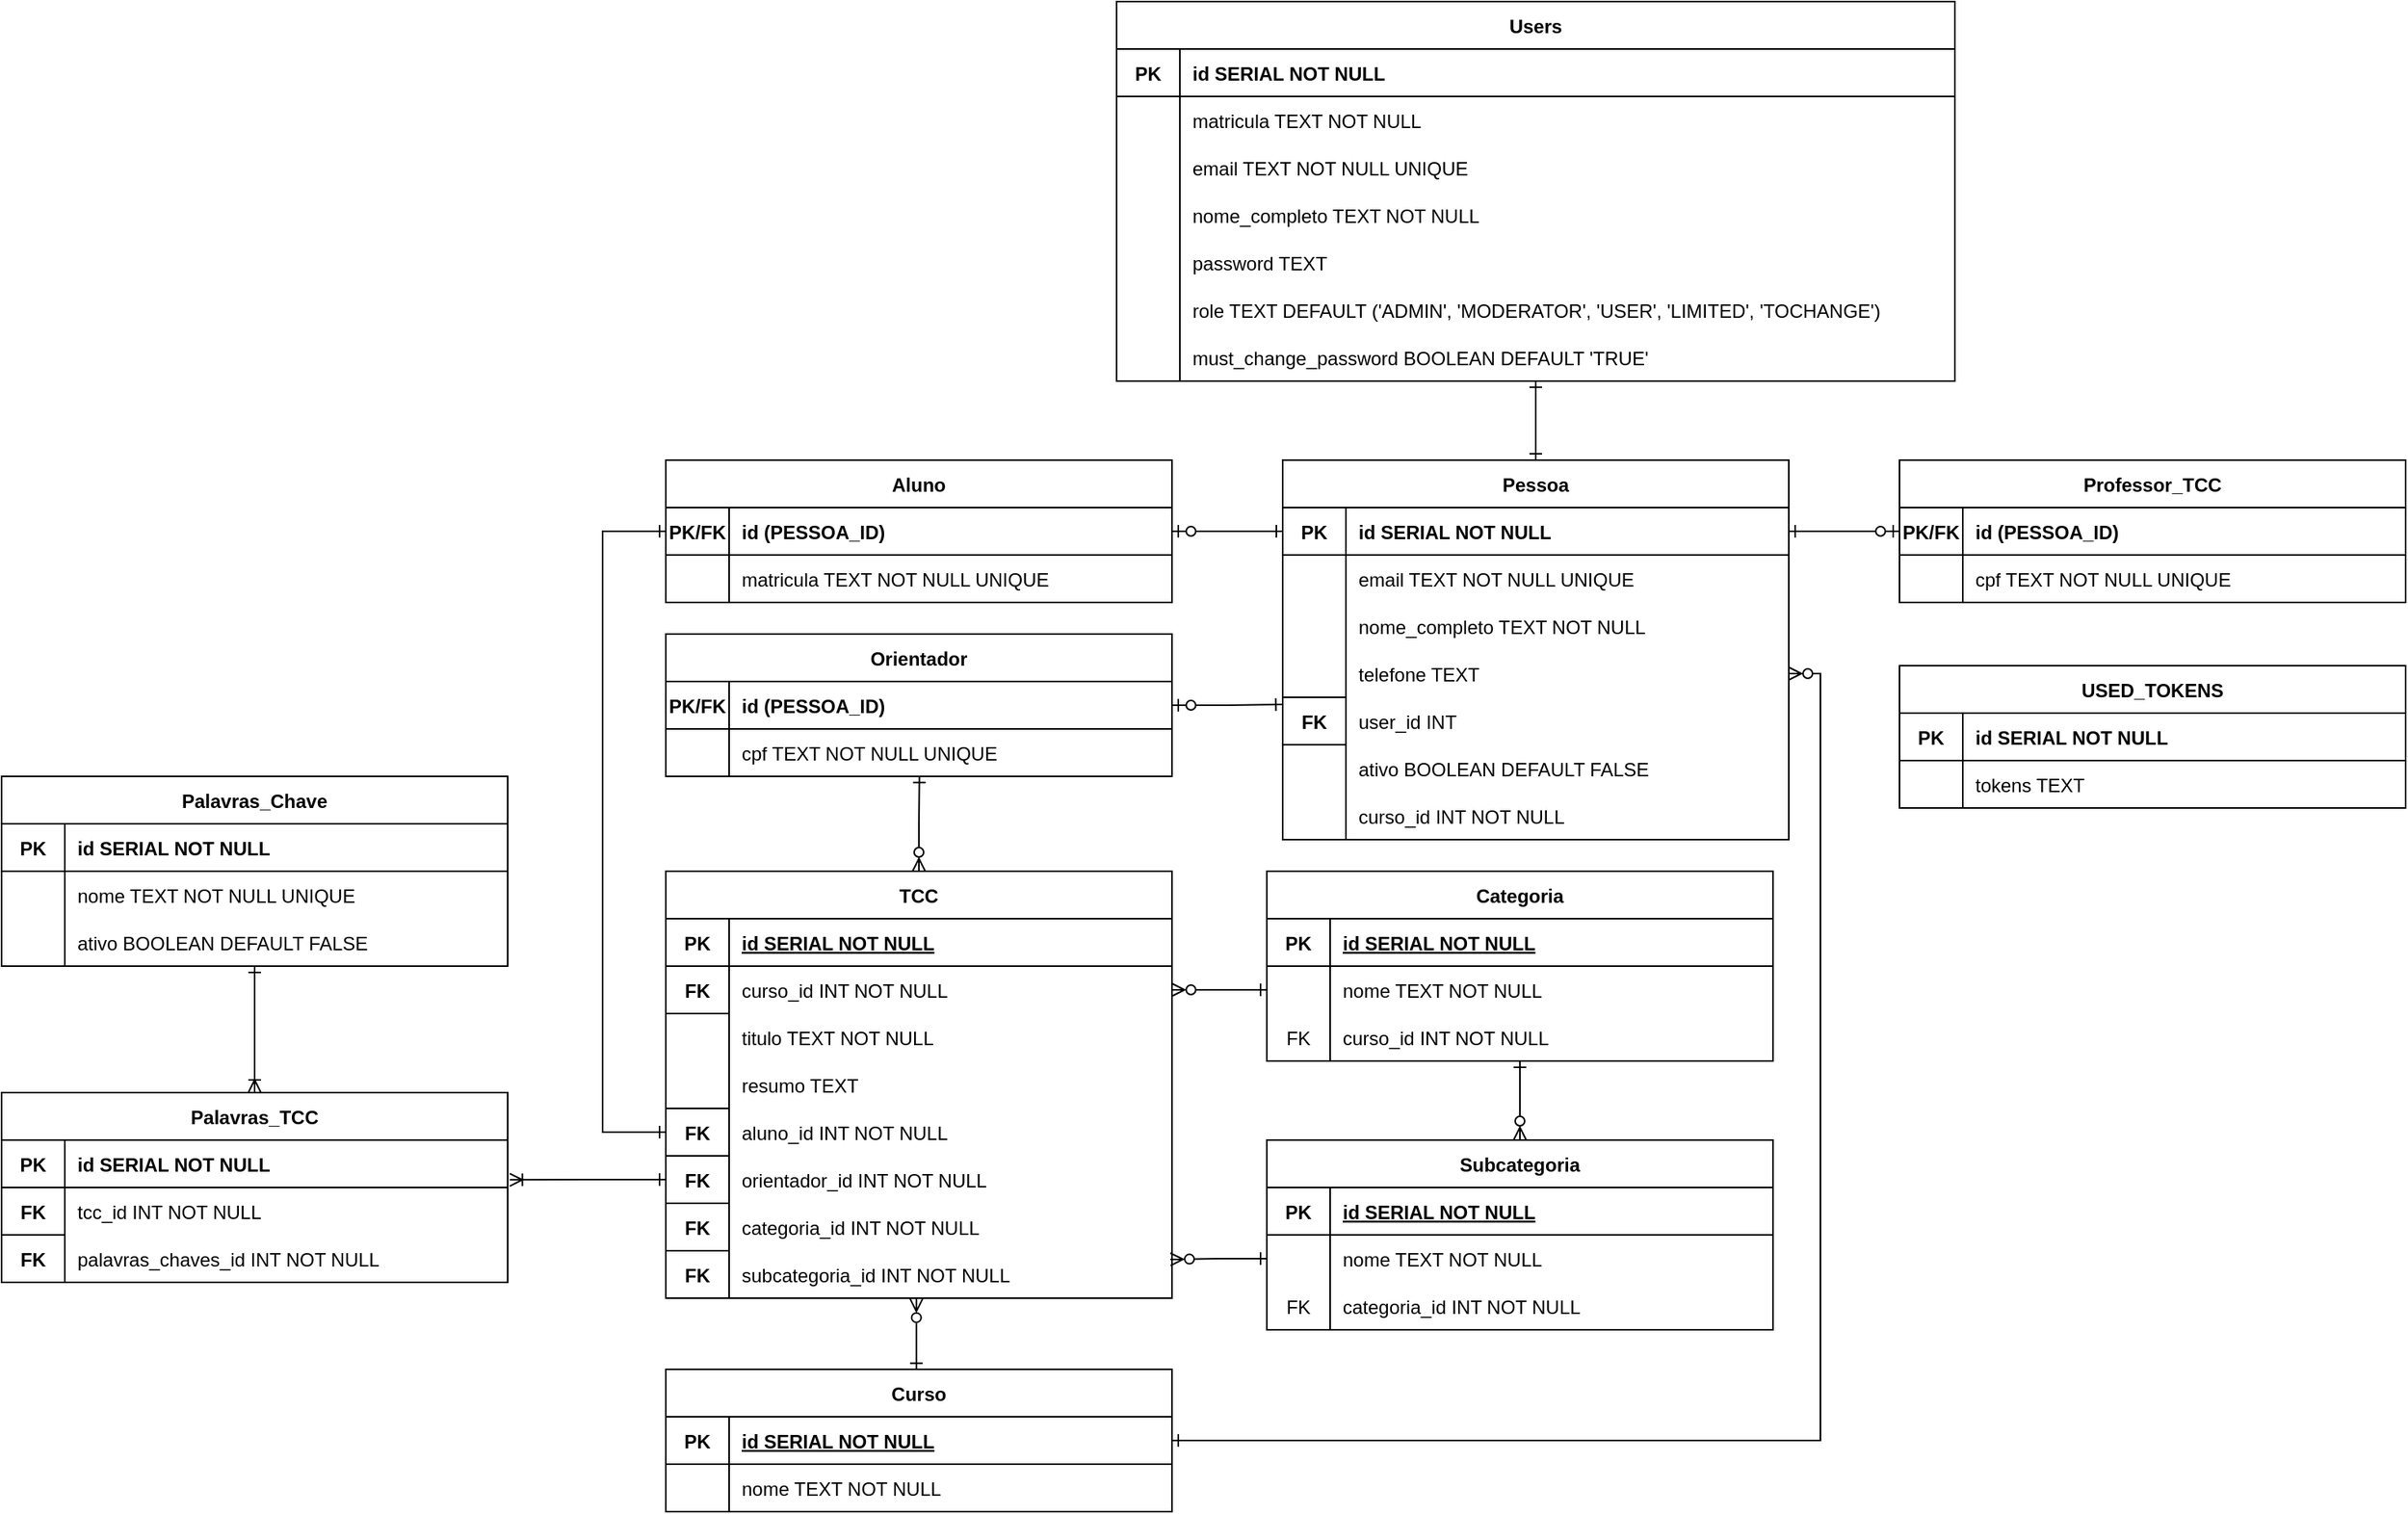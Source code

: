 <mxfile version="24.7.17">
  <diagram id="R2lEEEUBdFMjLlhIrx00" name="Page-1">
    <mxGraphModel dx="2609" dy="625" grid="1" gridSize="10" guides="1" tooltips="1" connect="1" arrows="1" fold="1" page="1" pageScale="1" pageWidth="850" pageHeight="1100" math="0" shadow="0" extFonts="Permanent Marker^https://fonts.googleapis.com/css?family=Permanent+Marker">
      <root>
        <mxCell id="0" />
        <mxCell id="1" parent="0" />
        <mxCell id="FTqwN5sF6jyDXuT3YtVC-8" value="Categoria" style="shape=table;startSize=30;container=1;collapsible=1;childLayout=tableLayout;fixedRows=1;rowLines=0;fontStyle=1;align=center;resizeLast=1;" parent="1" vertex="1">
          <mxGeometry x="-110" y="630" width="320" height="120" as="geometry" />
        </mxCell>
        <mxCell id="FTqwN5sF6jyDXuT3YtVC-9" value="" style="shape=partialRectangle;collapsible=0;dropTarget=0;pointerEvents=0;fillColor=none;points=[[0,0.5],[1,0.5]];portConstraint=eastwest;top=0;left=0;right=0;bottom=1;" parent="FTqwN5sF6jyDXuT3YtVC-8" vertex="1">
          <mxGeometry y="30" width="320" height="30" as="geometry" />
        </mxCell>
        <mxCell id="FTqwN5sF6jyDXuT3YtVC-10" value="PK" style="shape=partialRectangle;overflow=hidden;connectable=0;fillColor=none;top=0;left=0;bottom=0;right=0;fontStyle=1;" parent="FTqwN5sF6jyDXuT3YtVC-9" vertex="1">
          <mxGeometry width="40" height="30" as="geometry">
            <mxRectangle width="40" height="30" as="alternateBounds" />
          </mxGeometry>
        </mxCell>
        <mxCell id="FTqwN5sF6jyDXuT3YtVC-11" value="id SERIAL NOT NULL " style="shape=partialRectangle;overflow=hidden;connectable=0;fillColor=none;top=0;left=0;bottom=0;right=0;align=left;spacingLeft=6;fontStyle=5;" parent="FTqwN5sF6jyDXuT3YtVC-9" vertex="1">
          <mxGeometry x="40" width="280" height="30" as="geometry">
            <mxRectangle width="280" height="30" as="alternateBounds" />
          </mxGeometry>
        </mxCell>
        <mxCell id="FTqwN5sF6jyDXuT3YtVC-12" value="" style="shape=partialRectangle;collapsible=0;dropTarget=0;pointerEvents=0;fillColor=none;points=[[0,0.5],[1,0.5]];portConstraint=eastwest;top=0;left=0;right=0;bottom=0;" parent="FTqwN5sF6jyDXuT3YtVC-8" vertex="1">
          <mxGeometry y="60" width="320" height="30" as="geometry" />
        </mxCell>
        <mxCell id="FTqwN5sF6jyDXuT3YtVC-13" value="" style="shape=partialRectangle;overflow=hidden;connectable=0;fillColor=none;top=0;left=0;bottom=0;right=0;" parent="FTqwN5sF6jyDXuT3YtVC-12" vertex="1">
          <mxGeometry width="40" height="30" as="geometry">
            <mxRectangle width="40" height="30" as="alternateBounds" />
          </mxGeometry>
        </mxCell>
        <mxCell id="FTqwN5sF6jyDXuT3YtVC-14" value="nome TEXT NOT NULL" style="shape=partialRectangle;overflow=hidden;connectable=0;fillColor=none;top=0;left=0;bottom=0;right=0;align=left;spacingLeft=6;" parent="FTqwN5sF6jyDXuT3YtVC-12" vertex="1">
          <mxGeometry x="40" width="280" height="30" as="geometry">
            <mxRectangle width="280" height="30" as="alternateBounds" />
          </mxGeometry>
        </mxCell>
        <mxCell id="FTqwN5sF6jyDXuT3YtVC-15" style="shape=partialRectangle;collapsible=0;dropTarget=0;pointerEvents=0;fillColor=none;points=[[0,0.5],[1,0.5]];portConstraint=eastwest;top=0;left=0;right=0;bottom=0;" parent="FTqwN5sF6jyDXuT3YtVC-8" vertex="1">
          <mxGeometry y="90" width="320" height="30" as="geometry" />
        </mxCell>
        <mxCell id="FTqwN5sF6jyDXuT3YtVC-16" value="FK" style="shape=partialRectangle;overflow=hidden;connectable=0;fillColor=none;top=0;left=0;bottom=0;right=0;" parent="FTqwN5sF6jyDXuT3YtVC-15" vertex="1">
          <mxGeometry width="40" height="30" as="geometry">
            <mxRectangle width="40" height="30" as="alternateBounds" />
          </mxGeometry>
        </mxCell>
        <mxCell id="FTqwN5sF6jyDXuT3YtVC-17" value="curso_id INT NOT NULL" style="shape=partialRectangle;overflow=hidden;connectable=0;fillColor=none;top=0;left=0;bottom=0;right=0;align=left;spacingLeft=6;" parent="FTqwN5sF6jyDXuT3YtVC-15" vertex="1">
          <mxGeometry x="40" width="280" height="30" as="geometry">
            <mxRectangle width="280" height="30" as="alternateBounds" />
          </mxGeometry>
        </mxCell>
        <mxCell id="FTqwN5sF6jyDXuT3YtVC-18" value="Subcategoria" style="shape=table;startSize=30;container=1;collapsible=1;childLayout=tableLayout;fixedRows=1;rowLines=0;fontStyle=1;align=center;resizeLast=1;" parent="1" vertex="1">
          <mxGeometry x="-110" y="800" width="320" height="120" as="geometry" />
        </mxCell>
        <mxCell id="FTqwN5sF6jyDXuT3YtVC-19" value="" style="shape=partialRectangle;collapsible=0;dropTarget=0;pointerEvents=0;fillColor=none;points=[[0,0.5],[1,0.5]];portConstraint=eastwest;top=0;left=0;right=0;bottom=1;" parent="FTqwN5sF6jyDXuT3YtVC-18" vertex="1">
          <mxGeometry y="30" width="320" height="30" as="geometry" />
        </mxCell>
        <mxCell id="FTqwN5sF6jyDXuT3YtVC-20" value="PK" style="shape=partialRectangle;overflow=hidden;connectable=0;fillColor=none;top=0;left=0;bottom=0;right=0;fontStyle=1;" parent="FTqwN5sF6jyDXuT3YtVC-19" vertex="1">
          <mxGeometry width="40" height="30" as="geometry">
            <mxRectangle width="40" height="30" as="alternateBounds" />
          </mxGeometry>
        </mxCell>
        <mxCell id="FTqwN5sF6jyDXuT3YtVC-21" value="id SERIAL NOT NULL " style="shape=partialRectangle;overflow=hidden;connectable=0;fillColor=none;top=0;left=0;bottom=0;right=0;align=left;spacingLeft=6;fontStyle=5;" parent="FTqwN5sF6jyDXuT3YtVC-19" vertex="1">
          <mxGeometry x="40" width="280" height="30" as="geometry">
            <mxRectangle width="280" height="30" as="alternateBounds" />
          </mxGeometry>
        </mxCell>
        <mxCell id="FTqwN5sF6jyDXuT3YtVC-22" value="" style="shape=partialRectangle;collapsible=0;dropTarget=0;pointerEvents=0;fillColor=none;points=[[0,0.5],[1,0.5]];portConstraint=eastwest;top=0;left=0;right=0;bottom=0;" parent="FTqwN5sF6jyDXuT3YtVC-18" vertex="1">
          <mxGeometry y="60" width="320" height="30" as="geometry" />
        </mxCell>
        <mxCell id="FTqwN5sF6jyDXuT3YtVC-23" value="" style="shape=partialRectangle;overflow=hidden;connectable=0;fillColor=none;top=0;left=0;bottom=0;right=0;" parent="FTqwN5sF6jyDXuT3YtVC-22" vertex="1">
          <mxGeometry width="40" height="30" as="geometry">
            <mxRectangle width="40" height="30" as="alternateBounds" />
          </mxGeometry>
        </mxCell>
        <mxCell id="FTqwN5sF6jyDXuT3YtVC-24" value="nome TEXT NOT NULL" style="shape=partialRectangle;overflow=hidden;connectable=0;fillColor=none;top=0;left=0;bottom=0;right=0;align=left;spacingLeft=6;" parent="FTqwN5sF6jyDXuT3YtVC-22" vertex="1">
          <mxGeometry x="40" width="280" height="30" as="geometry">
            <mxRectangle width="280" height="30" as="alternateBounds" />
          </mxGeometry>
        </mxCell>
        <mxCell id="FTqwN5sF6jyDXuT3YtVC-25" style="shape=partialRectangle;collapsible=0;dropTarget=0;pointerEvents=0;fillColor=none;points=[[0,0.5],[1,0.5]];portConstraint=eastwest;top=0;left=0;right=0;bottom=0;" parent="FTqwN5sF6jyDXuT3YtVC-18" vertex="1">
          <mxGeometry y="90" width="320" height="30" as="geometry" />
        </mxCell>
        <mxCell id="FTqwN5sF6jyDXuT3YtVC-26" value="FK" style="shape=partialRectangle;overflow=hidden;connectable=0;fillColor=none;top=0;left=0;bottom=0;right=0;" parent="FTqwN5sF6jyDXuT3YtVC-25" vertex="1">
          <mxGeometry width="40" height="30" as="geometry">
            <mxRectangle width="40" height="30" as="alternateBounds" />
          </mxGeometry>
        </mxCell>
        <mxCell id="FTqwN5sF6jyDXuT3YtVC-27" value="categoria_id INT NOT NULL" style="shape=partialRectangle;overflow=hidden;connectable=0;fillColor=none;top=0;left=0;bottom=0;right=0;align=left;spacingLeft=6;" parent="FTqwN5sF6jyDXuT3YtVC-25" vertex="1">
          <mxGeometry x="40" width="280" height="30" as="geometry">
            <mxRectangle width="280" height="30" as="alternateBounds" />
          </mxGeometry>
        </mxCell>
        <mxCell id="FTqwN5sF6jyDXuT3YtVC-28" value="Users" style="shape=table;startSize=30;container=1;collapsible=1;childLayout=tableLayout;fixedRows=1;rowLines=0;fontStyle=1;align=center;resizeLast=1;" parent="1" vertex="1">
          <mxGeometry x="-205" y="80" width="530" height="240" as="geometry" />
        </mxCell>
        <mxCell id="FTqwN5sF6jyDXuT3YtVC-29" value="" style="shape=partialRectangle;collapsible=0;dropTarget=0;pointerEvents=0;fillColor=none;points=[[0,0.5],[1,0.5]];portConstraint=eastwest;top=0;left=0;right=0;bottom=1;" parent="FTqwN5sF6jyDXuT3YtVC-28" vertex="1">
          <mxGeometry y="30" width="530" height="30" as="geometry" />
        </mxCell>
        <mxCell id="FTqwN5sF6jyDXuT3YtVC-30" value="PK" style="shape=partialRectangle;overflow=hidden;connectable=0;fillColor=none;top=0;left=0;bottom=0;right=0;fontStyle=1;" parent="FTqwN5sF6jyDXuT3YtVC-29" vertex="1">
          <mxGeometry width="40" height="30" as="geometry">
            <mxRectangle width="40" height="30" as="alternateBounds" />
          </mxGeometry>
        </mxCell>
        <mxCell id="FTqwN5sF6jyDXuT3YtVC-31" value="id SERIAL NOT NULL " style="shape=partialRectangle;overflow=hidden;connectable=0;fillColor=none;top=0;left=0;bottom=0;right=0;align=left;spacingLeft=6;fontStyle=1;" parent="FTqwN5sF6jyDXuT3YtVC-29" vertex="1">
          <mxGeometry x="40" width="490" height="30" as="geometry">
            <mxRectangle width="490" height="30" as="alternateBounds" />
          </mxGeometry>
        </mxCell>
        <mxCell id="FTqwN5sF6jyDXuT3YtVC-57" style="shape=partialRectangle;collapsible=0;dropTarget=0;pointerEvents=0;fillColor=none;points=[[0,0.5],[1,0.5]];portConstraint=eastwest;top=0;left=0;right=0;bottom=0;" parent="FTqwN5sF6jyDXuT3YtVC-28" vertex="1">
          <mxGeometry y="60" width="530" height="30" as="geometry" />
        </mxCell>
        <mxCell id="FTqwN5sF6jyDXuT3YtVC-58" style="shape=partialRectangle;overflow=hidden;connectable=0;fillColor=none;top=0;left=0;bottom=0;right=0;" parent="FTqwN5sF6jyDXuT3YtVC-57" vertex="1">
          <mxGeometry width="40" height="30" as="geometry">
            <mxRectangle width="40" height="30" as="alternateBounds" />
          </mxGeometry>
        </mxCell>
        <mxCell id="FTqwN5sF6jyDXuT3YtVC-59" value="matricula TEXT NOT NULL " style="shape=partialRectangle;overflow=hidden;connectable=0;fillColor=none;top=0;left=0;bottom=0;right=0;align=left;spacingLeft=6;" parent="FTqwN5sF6jyDXuT3YtVC-57" vertex="1">
          <mxGeometry x="40" width="490" height="30" as="geometry">
            <mxRectangle width="490" height="30" as="alternateBounds" />
          </mxGeometry>
        </mxCell>
        <mxCell id="FTqwN5sF6jyDXuT3YtVC-60" style="shape=partialRectangle;collapsible=0;dropTarget=0;pointerEvents=0;fillColor=none;points=[[0,0.5],[1,0.5]];portConstraint=eastwest;top=0;left=0;right=0;bottom=0;" parent="FTqwN5sF6jyDXuT3YtVC-28" vertex="1">
          <mxGeometry y="90" width="530" height="30" as="geometry" />
        </mxCell>
        <mxCell id="FTqwN5sF6jyDXuT3YtVC-61" style="shape=partialRectangle;overflow=hidden;connectable=0;fillColor=none;top=0;left=0;bottom=0;right=0;" parent="FTqwN5sF6jyDXuT3YtVC-60" vertex="1">
          <mxGeometry width="40" height="30" as="geometry">
            <mxRectangle width="40" height="30" as="alternateBounds" />
          </mxGeometry>
        </mxCell>
        <mxCell id="FTqwN5sF6jyDXuT3YtVC-62" value="email TEXT NOT NULL UNIQUE" style="shape=partialRectangle;overflow=hidden;connectable=0;fillColor=none;top=0;left=0;bottom=0;right=0;align=left;spacingLeft=6;" parent="FTqwN5sF6jyDXuT3YtVC-60" vertex="1">
          <mxGeometry x="40" width="490" height="30" as="geometry">
            <mxRectangle width="490" height="30" as="alternateBounds" />
          </mxGeometry>
        </mxCell>
        <mxCell id="FTqwN5sF6jyDXuT3YtVC-32" value="" style="shape=partialRectangle;collapsible=0;dropTarget=0;pointerEvents=0;fillColor=none;points=[[0,0.5],[1,0.5]];portConstraint=eastwest;top=0;left=0;right=0;bottom=0;" parent="FTqwN5sF6jyDXuT3YtVC-28" vertex="1">
          <mxGeometry y="120" width="530" height="30" as="geometry" />
        </mxCell>
        <mxCell id="FTqwN5sF6jyDXuT3YtVC-33" value="" style="shape=partialRectangle;overflow=hidden;connectable=0;fillColor=none;top=0;left=0;bottom=0;right=0;" parent="FTqwN5sF6jyDXuT3YtVC-32" vertex="1">
          <mxGeometry width="40" height="30" as="geometry">
            <mxRectangle width="40" height="30" as="alternateBounds" />
          </mxGeometry>
        </mxCell>
        <mxCell id="FTqwN5sF6jyDXuT3YtVC-34" value="nome_completo TEXT NOT NULL" style="shape=partialRectangle;overflow=hidden;connectable=0;fillColor=none;top=0;left=0;bottom=0;right=0;align=left;spacingLeft=6;" parent="FTqwN5sF6jyDXuT3YtVC-32" vertex="1">
          <mxGeometry x="40" width="490" height="30" as="geometry">
            <mxRectangle width="490" height="30" as="alternateBounds" />
          </mxGeometry>
        </mxCell>
        <mxCell id="7hpATNshhRuhK8FFgev_-22" style="shape=partialRectangle;collapsible=0;dropTarget=0;pointerEvents=0;fillColor=none;points=[[0,0.5],[1,0.5]];portConstraint=eastwest;top=0;left=0;right=0;bottom=0;" parent="FTqwN5sF6jyDXuT3YtVC-28" vertex="1">
          <mxGeometry y="150" width="530" height="30" as="geometry" />
        </mxCell>
        <mxCell id="7hpATNshhRuhK8FFgev_-23" style="shape=partialRectangle;overflow=hidden;connectable=0;fillColor=none;top=0;left=0;bottom=0;right=0;" parent="7hpATNshhRuhK8FFgev_-22" vertex="1">
          <mxGeometry width="40" height="30" as="geometry">
            <mxRectangle width="40" height="30" as="alternateBounds" />
          </mxGeometry>
        </mxCell>
        <mxCell id="7hpATNshhRuhK8FFgev_-24" value="password TEXT" style="shape=partialRectangle;overflow=hidden;connectable=0;fillColor=none;top=0;left=0;bottom=0;right=0;align=left;spacingLeft=6;" parent="7hpATNshhRuhK8FFgev_-22" vertex="1">
          <mxGeometry x="40" width="490" height="30" as="geometry">
            <mxRectangle width="490" height="30" as="alternateBounds" />
          </mxGeometry>
        </mxCell>
        <mxCell id="kXyntgqVaieZzWQoEzDk-1" style="shape=partialRectangle;collapsible=0;dropTarget=0;pointerEvents=0;fillColor=none;points=[[0,0.5],[1,0.5]];portConstraint=eastwest;top=0;left=0;right=0;bottom=0;" parent="FTqwN5sF6jyDXuT3YtVC-28" vertex="1">
          <mxGeometry y="180" width="530" height="30" as="geometry" />
        </mxCell>
        <mxCell id="kXyntgqVaieZzWQoEzDk-2" style="shape=partialRectangle;overflow=hidden;connectable=0;fillColor=none;top=0;left=0;bottom=0;right=0;" parent="kXyntgqVaieZzWQoEzDk-1" vertex="1">
          <mxGeometry width="40" height="30" as="geometry">
            <mxRectangle width="40" height="30" as="alternateBounds" />
          </mxGeometry>
        </mxCell>
        <mxCell id="kXyntgqVaieZzWQoEzDk-3" value="role TEXT DEFAULT (&#39;ADMIN&#39;, &#39;MODERATOR&#39;, &#39;USER&#39;, &#39;LIMITED&#39;, &#39;TOCHANGE&#39;)" style="shape=partialRectangle;overflow=hidden;connectable=0;fillColor=none;top=0;left=0;bottom=0;right=0;align=left;spacingLeft=6;" parent="kXyntgqVaieZzWQoEzDk-1" vertex="1">
          <mxGeometry x="40" width="490" height="30" as="geometry">
            <mxRectangle width="490" height="30" as="alternateBounds" />
          </mxGeometry>
        </mxCell>
        <mxCell id="7hpATNshhRuhK8FFgev_-116" style="shape=partialRectangle;collapsible=0;dropTarget=0;pointerEvents=0;fillColor=none;points=[[0,0.5],[1,0.5]];portConstraint=eastwest;top=0;left=0;right=0;bottom=0;" parent="FTqwN5sF6jyDXuT3YtVC-28" vertex="1">
          <mxGeometry y="210" width="530" height="30" as="geometry" />
        </mxCell>
        <mxCell id="7hpATNshhRuhK8FFgev_-117" style="shape=partialRectangle;overflow=hidden;connectable=0;fillColor=none;top=0;left=0;bottom=0;right=0;" parent="7hpATNshhRuhK8FFgev_-116" vertex="1">
          <mxGeometry width="40" height="30" as="geometry">
            <mxRectangle width="40" height="30" as="alternateBounds" />
          </mxGeometry>
        </mxCell>
        <mxCell id="7hpATNshhRuhK8FFgev_-118" value="must_change_password BOOLEAN DEFAULT &#39;TRUE&#39;" style="shape=partialRectangle;overflow=hidden;connectable=0;fillColor=none;top=0;left=0;bottom=0;right=0;align=left;spacingLeft=6;" parent="7hpATNshhRuhK8FFgev_-116" vertex="1">
          <mxGeometry x="40" width="490" height="30" as="geometry">
            <mxRectangle width="490" height="30" as="alternateBounds" />
          </mxGeometry>
        </mxCell>
        <mxCell id="FTqwN5sF6jyDXuT3YtVC-35" value="TCC" style="shape=table;startSize=30;container=1;collapsible=1;childLayout=tableLayout;fixedRows=1;rowLines=0;fontStyle=1;align=center;resizeLast=1;" parent="1" vertex="1">
          <mxGeometry x="-490" y="630" width="320" height="270" as="geometry" />
        </mxCell>
        <mxCell id="FTqwN5sF6jyDXuT3YtVC-36" value="" style="shape=partialRectangle;collapsible=0;dropTarget=0;pointerEvents=0;fillColor=none;points=[[0,0.5],[1,0.5]];portConstraint=eastwest;top=0;left=0;right=0;bottom=1;" parent="FTqwN5sF6jyDXuT3YtVC-35" vertex="1">
          <mxGeometry y="30" width="320" height="30" as="geometry" />
        </mxCell>
        <mxCell id="FTqwN5sF6jyDXuT3YtVC-37" value="PK" style="shape=partialRectangle;overflow=hidden;connectable=0;fillColor=none;top=0;left=0;bottom=0;right=0;fontStyle=1;" parent="FTqwN5sF6jyDXuT3YtVC-36" vertex="1">
          <mxGeometry width="40" height="30" as="geometry">
            <mxRectangle width="40" height="30" as="alternateBounds" />
          </mxGeometry>
        </mxCell>
        <mxCell id="FTqwN5sF6jyDXuT3YtVC-38" value="id SERIAL NOT NULL " style="shape=partialRectangle;overflow=hidden;connectable=0;fillColor=none;top=0;left=0;bottom=0;right=0;align=left;spacingLeft=6;fontStyle=5;" parent="FTqwN5sF6jyDXuT3YtVC-36" vertex="1">
          <mxGeometry x="40" width="280" height="30" as="geometry">
            <mxRectangle width="280" height="30" as="alternateBounds" />
          </mxGeometry>
        </mxCell>
        <mxCell id="7hpATNshhRuhK8FFgev_-112" style="shape=partialRectangle;collapsible=0;dropTarget=0;pointerEvents=0;fillColor=none;points=[[0,0.5],[1,0.5]];portConstraint=eastwest;top=0;left=0;right=0;bottom=0;" parent="FTqwN5sF6jyDXuT3YtVC-35" vertex="1">
          <mxGeometry y="60" width="320" height="30" as="geometry" />
        </mxCell>
        <mxCell id="7hpATNshhRuhK8FFgev_-113" value="FK" style="shape=partialRectangle;overflow=hidden;connectable=0;fillColor=none;top=1;left=1;bottom=1;right=1;fontStyle=1" parent="7hpATNshhRuhK8FFgev_-112" vertex="1">
          <mxGeometry width="40" height="30" as="geometry">
            <mxRectangle width="40" height="30" as="alternateBounds" />
          </mxGeometry>
        </mxCell>
        <mxCell id="7hpATNshhRuhK8FFgev_-114" value="curso_id INT NOT NULL" style="shape=partialRectangle;overflow=hidden;connectable=0;fillColor=none;top=0;left=0;bottom=0;right=0;align=left;spacingLeft=6;" parent="7hpATNshhRuhK8FFgev_-112" vertex="1">
          <mxGeometry x="40" width="280" height="30" as="geometry">
            <mxRectangle width="280" height="30" as="alternateBounds" />
          </mxGeometry>
        </mxCell>
        <mxCell id="FTqwN5sF6jyDXuT3YtVC-39" value="" style="shape=partialRectangle;collapsible=0;dropTarget=0;pointerEvents=0;fillColor=none;points=[[0,0.5],[1,0.5]];portConstraint=eastwest;top=0;left=0;right=0;bottom=0;" parent="FTqwN5sF6jyDXuT3YtVC-35" vertex="1">
          <mxGeometry y="90" width="320" height="30" as="geometry" />
        </mxCell>
        <mxCell id="FTqwN5sF6jyDXuT3YtVC-40" value="" style="shape=partialRectangle;overflow=hidden;connectable=0;fillColor=none;top=0;left=0;bottom=0;right=0;" parent="FTqwN5sF6jyDXuT3YtVC-39" vertex="1">
          <mxGeometry width="40" height="30" as="geometry">
            <mxRectangle width="40" height="30" as="alternateBounds" />
          </mxGeometry>
        </mxCell>
        <mxCell id="FTqwN5sF6jyDXuT3YtVC-41" value="titulo TEXT NOT NULL" style="shape=partialRectangle;overflow=hidden;connectable=0;fillColor=none;top=0;left=0;bottom=0;right=0;align=left;spacingLeft=6;" parent="FTqwN5sF6jyDXuT3YtVC-39" vertex="1">
          <mxGeometry x="40" width="280" height="30" as="geometry">
            <mxRectangle width="280" height="30" as="alternateBounds" />
          </mxGeometry>
        </mxCell>
        <mxCell id="FTqwN5sF6jyDXuT3YtVC-42" style="shape=partialRectangle;collapsible=0;dropTarget=0;pointerEvents=0;fillColor=none;points=[[0,0.5],[1,0.5]];portConstraint=eastwest;top=0;left=0;right=0;bottom=0;" parent="FTqwN5sF6jyDXuT3YtVC-35" vertex="1">
          <mxGeometry y="120" width="320" height="30" as="geometry" />
        </mxCell>
        <mxCell id="FTqwN5sF6jyDXuT3YtVC-43" style="shape=partialRectangle;overflow=hidden;connectable=0;fillColor=none;top=0;left=0;bottom=0;right=0;" parent="FTqwN5sF6jyDXuT3YtVC-42" vertex="1">
          <mxGeometry width="40" height="30" as="geometry">
            <mxRectangle width="40" height="30" as="alternateBounds" />
          </mxGeometry>
        </mxCell>
        <mxCell id="FTqwN5sF6jyDXuT3YtVC-44" value="resumo TEXT" style="shape=partialRectangle;overflow=hidden;connectable=0;fillColor=none;top=0;left=0;bottom=0;right=0;align=left;spacingLeft=6;" parent="FTqwN5sF6jyDXuT3YtVC-42" vertex="1">
          <mxGeometry x="40" width="280" height="30" as="geometry">
            <mxRectangle width="280" height="30" as="alternateBounds" />
          </mxGeometry>
        </mxCell>
        <mxCell id="FTqwN5sF6jyDXuT3YtVC-48" style="shape=partialRectangle;collapsible=0;dropTarget=0;pointerEvents=0;fillColor=none;points=[[0,0.5],[1,0.5]];portConstraint=eastwest;top=0;left=0;right=0;bottom=0;" parent="FTqwN5sF6jyDXuT3YtVC-35" vertex="1">
          <mxGeometry y="150" width="320" height="30" as="geometry" />
        </mxCell>
        <mxCell id="FTqwN5sF6jyDXuT3YtVC-49" value="FK" style="shape=partialRectangle;overflow=hidden;connectable=0;fillColor=none;top=1;left=1;bottom=1;right=1;fontStyle=1" parent="FTqwN5sF6jyDXuT3YtVC-48" vertex="1">
          <mxGeometry width="40" height="30" as="geometry">
            <mxRectangle width="40" height="30" as="alternateBounds" />
          </mxGeometry>
        </mxCell>
        <mxCell id="FTqwN5sF6jyDXuT3YtVC-50" value="aluno_id INT NOT NULL" style="shape=partialRectangle;overflow=hidden;connectable=0;fillColor=none;top=0;left=0;bottom=0;right=0;align=left;spacingLeft=6;" parent="FTqwN5sF6jyDXuT3YtVC-48" vertex="1">
          <mxGeometry x="40" width="280" height="30" as="geometry">
            <mxRectangle width="280" height="30" as="alternateBounds" />
          </mxGeometry>
        </mxCell>
        <mxCell id="FTqwN5sF6jyDXuT3YtVC-51" style="shape=partialRectangle;collapsible=0;dropTarget=0;pointerEvents=0;fillColor=none;points=[[0,0.5],[1,0.5]];portConstraint=eastwest;top=0;left=0;right=0;bottom=0;" parent="FTqwN5sF6jyDXuT3YtVC-35" vertex="1">
          <mxGeometry y="180" width="320" height="30" as="geometry" />
        </mxCell>
        <mxCell id="FTqwN5sF6jyDXuT3YtVC-52" value="FK" style="shape=partialRectangle;overflow=hidden;connectable=0;fillColor=none;top=1;left=1;bottom=1;right=1;fontStyle=1" parent="FTqwN5sF6jyDXuT3YtVC-51" vertex="1">
          <mxGeometry width="40" height="30" as="geometry">
            <mxRectangle width="40" height="30" as="alternateBounds" />
          </mxGeometry>
        </mxCell>
        <mxCell id="FTqwN5sF6jyDXuT3YtVC-53" value="orientador_id INT NOT NULL" style="shape=partialRectangle;overflow=hidden;connectable=0;fillColor=none;top=0;left=0;bottom=0;right=0;align=left;spacingLeft=6;" parent="FTqwN5sF6jyDXuT3YtVC-51" vertex="1">
          <mxGeometry x="40" width="280" height="30" as="geometry">
            <mxRectangle width="280" height="30" as="alternateBounds" />
          </mxGeometry>
        </mxCell>
        <mxCell id="FTqwN5sF6jyDXuT3YtVC-54" style="shape=partialRectangle;collapsible=0;dropTarget=0;pointerEvents=0;fillColor=none;points=[[0,0.5],[1,0.5]];portConstraint=eastwest;top=0;left=0;right=0;bottom=0;" parent="FTqwN5sF6jyDXuT3YtVC-35" vertex="1">
          <mxGeometry y="210" width="320" height="30" as="geometry" />
        </mxCell>
        <mxCell id="FTqwN5sF6jyDXuT3YtVC-55" value="FK" style="shape=partialRectangle;overflow=hidden;connectable=0;fillColor=none;top=1;left=1;bottom=1;right=1;fontStyle=1" parent="FTqwN5sF6jyDXuT3YtVC-54" vertex="1">
          <mxGeometry width="40" height="30" as="geometry">
            <mxRectangle width="40" height="30" as="alternateBounds" />
          </mxGeometry>
        </mxCell>
        <mxCell id="FTqwN5sF6jyDXuT3YtVC-56" value="categoria_id INT NOT NULL" style="shape=partialRectangle;overflow=hidden;connectable=0;fillColor=none;top=0;left=0;bottom=0;right=0;align=left;spacingLeft=6;" parent="FTqwN5sF6jyDXuT3YtVC-54" vertex="1">
          <mxGeometry x="40" width="280" height="30" as="geometry">
            <mxRectangle width="280" height="30" as="alternateBounds" />
          </mxGeometry>
        </mxCell>
        <mxCell id="FTqwN5sF6jyDXuT3YtVC-63" style="shape=partialRectangle;collapsible=0;dropTarget=0;pointerEvents=0;fillColor=none;points=[[0,0.5],[1,0.5]];portConstraint=eastwest;top=0;left=0;right=0;bottom=0;" parent="FTqwN5sF6jyDXuT3YtVC-35" vertex="1">
          <mxGeometry y="240" width="320" height="30" as="geometry" />
        </mxCell>
        <mxCell id="FTqwN5sF6jyDXuT3YtVC-64" value="FK" style="shape=partialRectangle;overflow=hidden;connectable=0;fillColor=none;top=1;left=1;bottom=1;right=1;fontStyle=1" parent="FTqwN5sF6jyDXuT3YtVC-63" vertex="1">
          <mxGeometry width="40" height="30" as="geometry">
            <mxRectangle width="40" height="30" as="alternateBounds" />
          </mxGeometry>
        </mxCell>
        <mxCell id="FTqwN5sF6jyDXuT3YtVC-65" value="subcategoria_id INT NOT NULL" style="shape=partialRectangle;overflow=hidden;connectable=0;fillColor=none;top=0;left=0;bottom=0;right=0;align=left;spacingLeft=6;" parent="FTqwN5sF6jyDXuT3YtVC-63" vertex="1">
          <mxGeometry x="40" width="280" height="30" as="geometry">
            <mxRectangle width="280" height="30" as="alternateBounds" />
          </mxGeometry>
        </mxCell>
        <mxCell id="7hpATNshhRuhK8FFgev_-25" value="Aluno" style="shape=table;startSize=30;container=1;collapsible=1;childLayout=tableLayout;fixedRows=1;rowLines=0;fontStyle=1;align=center;resizeLast=1;" parent="1" vertex="1">
          <mxGeometry x="-490" y="370" width="320" height="90" as="geometry" />
        </mxCell>
        <mxCell id="7hpATNshhRuhK8FFgev_-26" value="" style="shape=partialRectangle;collapsible=0;dropTarget=0;pointerEvents=0;fillColor=none;points=[[0,0.5],[1,0.5]];portConstraint=eastwest;top=0;left=0;right=0;bottom=1;" parent="7hpATNshhRuhK8FFgev_-25" vertex="1">
          <mxGeometry y="30" width="320" height="30" as="geometry" />
        </mxCell>
        <mxCell id="7hpATNshhRuhK8FFgev_-27" value="PK/FK" style="shape=partialRectangle;overflow=hidden;connectable=0;fillColor=none;top=0;left=0;bottom=0;right=0;fontStyle=1;" parent="7hpATNshhRuhK8FFgev_-26" vertex="1">
          <mxGeometry width="40" height="30" as="geometry">
            <mxRectangle width="40" height="30" as="alternateBounds" />
          </mxGeometry>
        </mxCell>
        <mxCell id="7hpATNshhRuhK8FFgev_-28" value="id (PESSOA_ID)" style="shape=partialRectangle;overflow=hidden;connectable=0;fillColor=none;top=0;left=0;bottom=0;right=0;align=left;spacingLeft=6;fontStyle=1;" parent="7hpATNshhRuhK8FFgev_-26" vertex="1">
          <mxGeometry x="40" width="280" height="30" as="geometry">
            <mxRectangle width="280" height="30" as="alternateBounds" />
          </mxGeometry>
        </mxCell>
        <mxCell id="7hpATNshhRuhK8FFgev_-29" style="shape=partialRectangle;collapsible=0;dropTarget=0;pointerEvents=0;fillColor=none;points=[[0,0.5],[1,0.5]];portConstraint=eastwest;top=0;left=0;right=0;bottom=0;" parent="7hpATNshhRuhK8FFgev_-25" vertex="1">
          <mxGeometry y="60" width="320" height="30" as="geometry" />
        </mxCell>
        <mxCell id="7hpATNshhRuhK8FFgev_-30" style="shape=partialRectangle;overflow=hidden;connectable=0;fillColor=none;top=0;left=0;bottom=0;right=0;" parent="7hpATNshhRuhK8FFgev_-29" vertex="1">
          <mxGeometry width="40" height="30" as="geometry">
            <mxRectangle width="40" height="30" as="alternateBounds" />
          </mxGeometry>
        </mxCell>
        <mxCell id="7hpATNshhRuhK8FFgev_-31" value="matricula TEXT NOT NULL UNIQUE" style="shape=partialRectangle;overflow=hidden;connectable=0;fillColor=none;top=0;left=0;bottom=0;right=0;align=left;spacingLeft=6;" parent="7hpATNshhRuhK8FFgev_-29" vertex="1">
          <mxGeometry x="40" width="280" height="30" as="geometry">
            <mxRectangle width="280" height="30" as="alternateBounds" />
          </mxGeometry>
        </mxCell>
        <mxCell id="7hpATNshhRuhK8FFgev_-47" style="edgeStyle=orthogonalEdgeStyle;rounded=0;orthogonalLoop=1;jettySize=auto;html=1;exitX=1;exitY=0.5;exitDx=0;exitDy=0;entryX=0;entryY=0.5;entryDx=0;entryDy=0;endArrow=ERone;endFill=0;startArrow=ERzeroToOne;startFill=0;" parent="1" source="7hpATNshhRuhK8FFgev_-26" target="7hpATNshhRuhK8FFgev_-49" edge="1">
          <mxGeometry relative="1" as="geometry">
            <mxPoint x="-170.0" y="505" as="sourcePoint" />
          </mxGeometry>
        </mxCell>
        <mxCell id="7hpATNshhRuhK8FFgev_-48" value="Pessoa" style="shape=table;startSize=30;container=1;collapsible=1;childLayout=tableLayout;fixedRows=1;rowLines=0;fontStyle=1;align=center;resizeLast=1;" parent="1" vertex="1">
          <mxGeometry x="-100" y="370" width="320" height="240" as="geometry" />
        </mxCell>
        <mxCell id="7hpATNshhRuhK8FFgev_-49" value="" style="shape=partialRectangle;collapsible=0;dropTarget=0;pointerEvents=0;fillColor=none;points=[[0,0.5],[1,0.5]];portConstraint=eastwest;top=0;left=0;right=0;bottom=1;" parent="7hpATNshhRuhK8FFgev_-48" vertex="1">
          <mxGeometry y="30" width="320" height="30" as="geometry" />
        </mxCell>
        <mxCell id="7hpATNshhRuhK8FFgev_-50" value="PK" style="shape=partialRectangle;overflow=hidden;connectable=0;fillColor=none;top=0;left=0;bottom=0;right=0;fontStyle=1;" parent="7hpATNshhRuhK8FFgev_-49" vertex="1">
          <mxGeometry width="40" height="30" as="geometry">
            <mxRectangle width="40" height="30" as="alternateBounds" />
          </mxGeometry>
        </mxCell>
        <mxCell id="7hpATNshhRuhK8FFgev_-51" value="id SERIAL NOT NULL " style="shape=partialRectangle;overflow=hidden;connectable=0;fillColor=none;top=0;left=0;bottom=0;right=0;align=left;spacingLeft=6;fontStyle=1;" parent="7hpATNshhRuhK8FFgev_-49" vertex="1">
          <mxGeometry x="40" width="280" height="30" as="geometry">
            <mxRectangle width="280" height="30" as="alternateBounds" />
          </mxGeometry>
        </mxCell>
        <mxCell id="7hpATNshhRuhK8FFgev_-55" style="shape=partialRectangle;collapsible=0;dropTarget=0;pointerEvents=0;fillColor=none;points=[[0,0.5],[1,0.5]];portConstraint=eastwest;top=0;left=0;right=0;bottom=0;" parent="7hpATNshhRuhK8FFgev_-48" vertex="1">
          <mxGeometry y="60" width="320" height="30" as="geometry" />
        </mxCell>
        <mxCell id="7hpATNshhRuhK8FFgev_-56" style="shape=partialRectangle;overflow=hidden;connectable=0;fillColor=none;top=0;left=0;bottom=0;right=0;" parent="7hpATNshhRuhK8FFgev_-55" vertex="1">
          <mxGeometry width="40" height="30" as="geometry">
            <mxRectangle width="40" height="30" as="alternateBounds" />
          </mxGeometry>
        </mxCell>
        <mxCell id="7hpATNshhRuhK8FFgev_-57" value="email TEXT NOT NULL UNIQUE" style="shape=partialRectangle;overflow=hidden;connectable=0;fillColor=none;top=0;left=0;bottom=0;right=0;align=left;spacingLeft=6;" parent="7hpATNshhRuhK8FFgev_-55" vertex="1">
          <mxGeometry x="40" width="280" height="30" as="geometry">
            <mxRectangle width="280" height="30" as="alternateBounds" />
          </mxGeometry>
        </mxCell>
        <mxCell id="7hpATNshhRuhK8FFgev_-58" value="" style="shape=partialRectangle;collapsible=0;dropTarget=0;pointerEvents=0;fillColor=none;points=[[0,0.5],[1,0.5]];portConstraint=eastwest;top=0;left=0;right=0;bottom=0;" parent="7hpATNshhRuhK8FFgev_-48" vertex="1">
          <mxGeometry y="90" width="320" height="30" as="geometry" />
        </mxCell>
        <mxCell id="7hpATNshhRuhK8FFgev_-59" value="" style="shape=partialRectangle;overflow=hidden;connectable=0;fillColor=none;top=0;left=0;bottom=0;right=0;" parent="7hpATNshhRuhK8FFgev_-58" vertex="1">
          <mxGeometry width="40" height="30" as="geometry">
            <mxRectangle width="40" height="30" as="alternateBounds" />
          </mxGeometry>
        </mxCell>
        <mxCell id="7hpATNshhRuhK8FFgev_-60" value="nome_completo TEXT NOT NULL" style="shape=partialRectangle;overflow=hidden;connectable=0;fillColor=none;top=0;left=0;bottom=0;right=0;align=left;spacingLeft=6;" parent="7hpATNshhRuhK8FFgev_-58" vertex="1">
          <mxGeometry x="40" width="280" height="30" as="geometry">
            <mxRectangle width="280" height="30" as="alternateBounds" />
          </mxGeometry>
        </mxCell>
        <mxCell id="7hpATNshhRuhK8FFgev_-52" style="shape=partialRectangle;collapsible=0;dropTarget=0;pointerEvents=0;fillColor=none;points=[[0,0.5],[1,0.5]];portConstraint=eastwest;top=0;left=0;right=0;bottom=0;" parent="7hpATNshhRuhK8FFgev_-48" vertex="1">
          <mxGeometry y="120" width="320" height="30" as="geometry" />
        </mxCell>
        <mxCell id="7hpATNshhRuhK8FFgev_-53" style="shape=partialRectangle;overflow=hidden;connectable=0;fillColor=none;top=0;left=0;bottom=0;right=0;" parent="7hpATNshhRuhK8FFgev_-52" vertex="1">
          <mxGeometry width="40" height="30" as="geometry">
            <mxRectangle width="40" height="30" as="alternateBounds" />
          </mxGeometry>
        </mxCell>
        <mxCell id="7hpATNshhRuhK8FFgev_-54" value="telefone TEXT" style="shape=partialRectangle;overflow=hidden;connectable=0;fillColor=none;top=0;left=0;bottom=0;right=0;align=left;spacingLeft=6;" parent="7hpATNshhRuhK8FFgev_-52" vertex="1">
          <mxGeometry x="40" width="280" height="30" as="geometry">
            <mxRectangle width="280" height="30" as="alternateBounds" />
          </mxGeometry>
        </mxCell>
        <mxCell id="7hpATNshhRuhK8FFgev_-61" style="shape=partialRectangle;collapsible=0;dropTarget=0;pointerEvents=0;fillColor=none;points=[[0,0.5],[1,0.5]];portConstraint=eastwest;top=0;left=0;right=0;bottom=0;" parent="7hpATNshhRuhK8FFgev_-48" vertex="1">
          <mxGeometry y="150" width="320" height="30" as="geometry" />
        </mxCell>
        <mxCell id="7hpATNshhRuhK8FFgev_-62" value="FK" style="shape=partialRectangle;overflow=hidden;connectable=0;fillColor=none;top=1;left=1;bottom=1;right=1;fontStyle=1" parent="7hpATNshhRuhK8FFgev_-61" vertex="1">
          <mxGeometry width="40" height="30" as="geometry">
            <mxRectangle width="40" height="30" as="alternateBounds" />
          </mxGeometry>
        </mxCell>
        <mxCell id="7hpATNshhRuhK8FFgev_-63" value="user_id INT" style="shape=partialRectangle;overflow=hidden;connectable=0;fillColor=none;top=0;left=0;bottom=0;right=0;align=left;spacingLeft=6;" parent="7hpATNshhRuhK8FFgev_-61" vertex="1">
          <mxGeometry x="40" width="280" height="30" as="geometry">
            <mxRectangle width="280" height="30" as="alternateBounds" />
          </mxGeometry>
        </mxCell>
        <mxCell id="7hpATNshhRuhK8FFgev_-64" style="shape=partialRectangle;collapsible=0;dropTarget=0;pointerEvents=0;fillColor=none;points=[[0,0.5],[1,0.5]];portConstraint=eastwest;top=0;left=0;right=0;bottom=0;" parent="7hpATNshhRuhK8FFgev_-48" vertex="1">
          <mxGeometry y="180" width="320" height="30" as="geometry" />
        </mxCell>
        <mxCell id="7hpATNshhRuhK8FFgev_-65" style="shape=partialRectangle;overflow=hidden;connectable=0;fillColor=none;top=0;left=0;bottom=0;right=0;" parent="7hpATNshhRuhK8FFgev_-64" vertex="1">
          <mxGeometry width="40" height="30" as="geometry">
            <mxRectangle width="40" height="30" as="alternateBounds" />
          </mxGeometry>
        </mxCell>
        <mxCell id="7hpATNshhRuhK8FFgev_-66" value="ativo BOOLEAN DEFAULT FALSE" style="shape=partialRectangle;overflow=hidden;connectable=0;fillColor=none;top=0;left=0;bottom=0;right=0;align=left;spacingLeft=6;" parent="7hpATNshhRuhK8FFgev_-64" vertex="1">
          <mxGeometry x="40" width="280" height="30" as="geometry">
            <mxRectangle width="280" height="30" as="alternateBounds" />
          </mxGeometry>
        </mxCell>
        <mxCell id="88Hy1kmVEZq1DBk4Ffwb-3" style="shape=partialRectangle;collapsible=0;dropTarget=0;pointerEvents=0;fillColor=none;points=[[0,0.5],[1,0.5]];portConstraint=eastwest;top=0;left=0;right=0;bottom=0;" parent="7hpATNshhRuhK8FFgev_-48" vertex="1">
          <mxGeometry y="210" width="320" height="30" as="geometry" />
        </mxCell>
        <mxCell id="88Hy1kmVEZq1DBk4Ffwb-4" style="shape=partialRectangle;overflow=hidden;connectable=0;fillColor=none;top=0;left=0;bottom=0;right=0;" parent="88Hy1kmVEZq1DBk4Ffwb-3" vertex="1">
          <mxGeometry width="40" height="30" as="geometry">
            <mxRectangle width="40" height="30" as="alternateBounds" />
          </mxGeometry>
        </mxCell>
        <mxCell id="88Hy1kmVEZq1DBk4Ffwb-5" value="curso_id INT NOT NULL" style="shape=partialRectangle;overflow=hidden;connectable=0;fillColor=none;top=0;left=0;bottom=0;right=0;align=left;spacingLeft=6;" parent="88Hy1kmVEZq1DBk4Ffwb-3" vertex="1">
          <mxGeometry x="40" width="280" height="30" as="geometry">
            <mxRectangle width="280" height="30" as="alternateBounds" />
          </mxGeometry>
        </mxCell>
        <mxCell id="7hpATNshhRuhK8FFgev_-92" style="edgeStyle=orthogonalEdgeStyle;rounded=0;orthogonalLoop=1;jettySize=auto;html=1;exitX=0.5;exitY=0;exitDx=0;exitDy=0;endArrow=ERone;endFill=0;startArrow=ERone;startFill=0;entryX=0.5;entryY=0.996;entryDx=0;entryDy=0;entryPerimeter=0;" parent="1" source="7hpATNshhRuhK8FFgev_-48" target="7hpATNshhRuhK8FFgev_-116" edge="1">
          <mxGeometry relative="1" as="geometry">
            <mxPoint x="60" y="310" as="targetPoint" />
            <Array as="points" />
          </mxGeometry>
        </mxCell>
        <mxCell id="7hpATNshhRuhK8FFgev_-94" style="edgeStyle=orthogonalEdgeStyle;rounded=0;orthogonalLoop=1;jettySize=auto;html=1;exitX=1;exitY=0.5;exitDx=0;exitDy=0;entryX=0;entryY=0.5;entryDx=0;entryDy=0;endArrow=ERzeroToOne;endFill=0;startArrow=ERone;startFill=0;" parent="1" source="7hpATNshhRuhK8FFgev_-49" target="7hpATNshhRuhK8FFgev_-104" edge="1">
          <mxGeometry relative="1" as="geometry">
            <mxPoint x="290" y="415" as="targetPoint" />
          </mxGeometry>
        </mxCell>
        <mxCell id="7hpATNshhRuhK8FFgev_-95" value="Orientador" style="shape=table;startSize=30;container=1;collapsible=1;childLayout=tableLayout;fixedRows=1;rowLines=0;fontStyle=1;align=center;resizeLast=1;" parent="1" vertex="1">
          <mxGeometry x="-490" y="480" width="320" height="90" as="geometry" />
        </mxCell>
        <mxCell id="7hpATNshhRuhK8FFgev_-96" value="" style="shape=partialRectangle;collapsible=0;dropTarget=0;pointerEvents=0;fillColor=none;points=[[0,0.5],[1,0.5]];portConstraint=eastwest;top=0;left=0;right=0;bottom=1;" parent="7hpATNshhRuhK8FFgev_-95" vertex="1">
          <mxGeometry y="30" width="320" height="30" as="geometry" />
        </mxCell>
        <mxCell id="7hpATNshhRuhK8FFgev_-97" value="PK/FK" style="shape=partialRectangle;overflow=hidden;connectable=0;fillColor=none;top=0;left=0;bottom=0;right=0;fontStyle=1;" parent="7hpATNshhRuhK8FFgev_-96" vertex="1">
          <mxGeometry width="40" height="30" as="geometry">
            <mxRectangle width="40" height="30" as="alternateBounds" />
          </mxGeometry>
        </mxCell>
        <mxCell id="7hpATNshhRuhK8FFgev_-98" value="id (PESSOA_ID)" style="shape=partialRectangle;overflow=hidden;connectable=0;fillColor=none;top=0;left=0;bottom=0;right=0;align=left;spacingLeft=6;fontStyle=1;" parent="7hpATNshhRuhK8FFgev_-96" vertex="1">
          <mxGeometry x="40" width="280" height="30" as="geometry">
            <mxRectangle width="280" height="30" as="alternateBounds" />
          </mxGeometry>
        </mxCell>
        <mxCell id="7hpATNshhRuhK8FFgev_-99" style="shape=partialRectangle;collapsible=0;dropTarget=0;pointerEvents=0;fillColor=none;points=[[0,0.5],[1,0.5]];portConstraint=eastwest;top=0;left=0;right=0;bottom=0;" parent="7hpATNshhRuhK8FFgev_-95" vertex="1">
          <mxGeometry y="60" width="320" height="30" as="geometry" />
        </mxCell>
        <mxCell id="7hpATNshhRuhK8FFgev_-100" style="shape=partialRectangle;overflow=hidden;connectable=0;fillColor=none;top=0;left=0;bottom=0;right=0;" parent="7hpATNshhRuhK8FFgev_-99" vertex="1">
          <mxGeometry width="40" height="30" as="geometry">
            <mxRectangle width="40" height="30" as="alternateBounds" />
          </mxGeometry>
        </mxCell>
        <mxCell id="7hpATNshhRuhK8FFgev_-101" value="cpf TEXT NOT NULL UNIQUE" style="shape=partialRectangle;overflow=hidden;connectable=0;fillColor=none;top=0;left=0;bottom=0;right=0;align=left;spacingLeft=6;" parent="7hpATNshhRuhK8FFgev_-99" vertex="1">
          <mxGeometry x="40" width="280" height="30" as="geometry">
            <mxRectangle width="280" height="30" as="alternateBounds" />
          </mxGeometry>
        </mxCell>
        <mxCell id="7hpATNshhRuhK8FFgev_-102" style="edgeStyle=orthogonalEdgeStyle;rounded=0;orthogonalLoop=1;jettySize=auto;html=1;exitX=1;exitY=0.5;exitDx=0;exitDy=0;entryX=-0.001;entryY=0.151;entryDx=0;entryDy=0;entryPerimeter=0;endArrow=ERone;endFill=0;startArrow=ERzeroToOne;startFill=0;" parent="1" source="7hpATNshhRuhK8FFgev_-96" target="7hpATNshhRuhK8FFgev_-61" edge="1">
          <mxGeometry relative="1" as="geometry" />
        </mxCell>
        <mxCell id="7hpATNshhRuhK8FFgev_-103" value="Professor_TCC" style="shape=table;startSize=30;container=1;collapsible=1;childLayout=tableLayout;fixedRows=1;rowLines=0;fontStyle=1;align=center;resizeLast=1;" parent="1" vertex="1">
          <mxGeometry x="290" y="370" width="320" height="90" as="geometry" />
        </mxCell>
        <mxCell id="7hpATNshhRuhK8FFgev_-104" value="" style="shape=partialRectangle;collapsible=0;dropTarget=0;pointerEvents=0;fillColor=none;points=[[0,0.5],[1,0.5]];portConstraint=eastwest;top=0;left=0;right=0;bottom=1;" parent="7hpATNshhRuhK8FFgev_-103" vertex="1">
          <mxGeometry y="30" width="320" height="30" as="geometry" />
        </mxCell>
        <mxCell id="7hpATNshhRuhK8FFgev_-105" value="PK/FK" style="shape=partialRectangle;overflow=hidden;connectable=0;fillColor=none;top=0;left=0;bottom=0;right=0;fontStyle=1;" parent="7hpATNshhRuhK8FFgev_-104" vertex="1">
          <mxGeometry width="40" height="30" as="geometry">
            <mxRectangle width="40" height="30" as="alternateBounds" />
          </mxGeometry>
        </mxCell>
        <mxCell id="7hpATNshhRuhK8FFgev_-106" value="id (PESSOA_ID)" style="shape=partialRectangle;overflow=hidden;connectable=0;fillColor=none;top=0;left=0;bottom=0;right=0;align=left;spacingLeft=6;fontStyle=1;" parent="7hpATNshhRuhK8FFgev_-104" vertex="1">
          <mxGeometry x="40" width="280" height="30" as="geometry">
            <mxRectangle width="280" height="30" as="alternateBounds" />
          </mxGeometry>
        </mxCell>
        <mxCell id="7hpATNshhRuhK8FFgev_-107" style="shape=partialRectangle;collapsible=0;dropTarget=0;pointerEvents=0;fillColor=none;points=[[0,0.5],[1,0.5]];portConstraint=eastwest;top=0;left=0;right=0;bottom=0;" parent="7hpATNshhRuhK8FFgev_-103" vertex="1">
          <mxGeometry y="60" width="320" height="30" as="geometry" />
        </mxCell>
        <mxCell id="7hpATNshhRuhK8FFgev_-108" style="shape=partialRectangle;overflow=hidden;connectable=0;fillColor=none;top=0;left=0;bottom=0;right=0;" parent="7hpATNshhRuhK8FFgev_-107" vertex="1">
          <mxGeometry width="40" height="30" as="geometry">
            <mxRectangle width="40" height="30" as="alternateBounds" />
          </mxGeometry>
        </mxCell>
        <mxCell id="7hpATNshhRuhK8FFgev_-109" value="cpf TEXT NOT NULL UNIQUE" style="shape=partialRectangle;overflow=hidden;connectable=0;fillColor=none;top=0;left=0;bottom=0;right=0;align=left;spacingLeft=6;" parent="7hpATNshhRuhK8FFgev_-107" vertex="1">
          <mxGeometry x="40" width="280" height="30" as="geometry">
            <mxRectangle width="280" height="30" as="alternateBounds" />
          </mxGeometry>
        </mxCell>
        <mxCell id="7hpATNshhRuhK8FFgev_-110" style="edgeStyle=orthogonalEdgeStyle;rounded=0;orthogonalLoop=1;jettySize=auto;html=1;exitX=0.5;exitY=0;exitDx=0;exitDy=0;entryX=0.501;entryY=0.996;entryDx=0;entryDy=0;entryPerimeter=0;endArrow=ERone;endFill=0;startArrow=ERzeroToMany;startFill=0;" parent="1" source="FTqwN5sF6jyDXuT3YtVC-35" target="7hpATNshhRuhK8FFgev_-99" edge="1">
          <mxGeometry relative="1" as="geometry" />
        </mxCell>
        <mxCell id="7hpATNshhRuhK8FFgev_-111" style="edgeStyle=orthogonalEdgeStyle;rounded=0;orthogonalLoop=1;jettySize=auto;html=1;exitX=0;exitY=0.5;exitDx=0;exitDy=0;entryX=0;entryY=0.5;entryDx=0;entryDy=0;endArrow=ERone;endFill=0;startArrow=ERone;startFill=0;" parent="1" source="FTqwN5sF6jyDXuT3YtVC-48" target="7hpATNshhRuhK8FFgev_-26" edge="1">
          <mxGeometry relative="1" as="geometry">
            <mxPoint x="-490" y="855" as="sourcePoint" />
            <Array as="points">
              <mxPoint x="-530" y="795" />
              <mxPoint x="-530" y="415" />
            </Array>
          </mxGeometry>
        </mxCell>
        <mxCell id="7hpATNshhRuhK8FFgev_-119" value="USED_TOKENS" style="shape=table;startSize=30;container=1;collapsible=1;childLayout=tableLayout;fixedRows=1;rowLines=0;fontStyle=1;align=center;resizeLast=1;" parent="1" vertex="1">
          <mxGeometry x="290" y="500" width="320" height="90" as="geometry" />
        </mxCell>
        <mxCell id="7hpATNshhRuhK8FFgev_-120" value="" style="shape=partialRectangle;collapsible=0;dropTarget=0;pointerEvents=0;fillColor=none;points=[[0,0.5],[1,0.5]];portConstraint=eastwest;top=0;left=0;right=0;bottom=1;" parent="7hpATNshhRuhK8FFgev_-119" vertex="1">
          <mxGeometry y="30" width="320" height="30" as="geometry" />
        </mxCell>
        <mxCell id="7hpATNshhRuhK8FFgev_-121" value="PK" style="shape=partialRectangle;overflow=hidden;connectable=0;fillColor=none;top=0;left=0;bottom=0;right=0;fontStyle=1;" parent="7hpATNshhRuhK8FFgev_-120" vertex="1">
          <mxGeometry width="40" height="30" as="geometry">
            <mxRectangle width="40" height="30" as="alternateBounds" />
          </mxGeometry>
        </mxCell>
        <mxCell id="7hpATNshhRuhK8FFgev_-122" value="id SERIAL NOT NULL" style="shape=partialRectangle;overflow=hidden;connectable=0;fillColor=none;top=0;left=0;bottom=0;right=0;align=left;spacingLeft=6;fontStyle=1;" parent="7hpATNshhRuhK8FFgev_-120" vertex="1">
          <mxGeometry x="40" width="280" height="30" as="geometry">
            <mxRectangle width="280" height="30" as="alternateBounds" />
          </mxGeometry>
        </mxCell>
        <mxCell id="7hpATNshhRuhK8FFgev_-123" style="shape=partialRectangle;collapsible=0;dropTarget=0;pointerEvents=0;fillColor=none;points=[[0,0.5],[1,0.5]];portConstraint=eastwest;top=0;left=0;right=0;bottom=0;" parent="7hpATNshhRuhK8FFgev_-119" vertex="1">
          <mxGeometry y="60" width="320" height="30" as="geometry" />
        </mxCell>
        <mxCell id="7hpATNshhRuhK8FFgev_-124" style="shape=partialRectangle;overflow=hidden;connectable=0;fillColor=none;top=0;left=0;bottom=0;right=0;" parent="7hpATNshhRuhK8FFgev_-123" vertex="1">
          <mxGeometry width="40" height="30" as="geometry">
            <mxRectangle width="40" height="30" as="alternateBounds" />
          </mxGeometry>
        </mxCell>
        <mxCell id="7hpATNshhRuhK8FFgev_-125" value="tokens TEXT" style="shape=partialRectangle;overflow=hidden;connectable=0;fillColor=none;top=0;left=0;bottom=0;right=0;align=left;spacingLeft=6;" parent="7hpATNshhRuhK8FFgev_-123" vertex="1">
          <mxGeometry x="40" width="280" height="30" as="geometry">
            <mxRectangle width="280" height="30" as="alternateBounds" />
          </mxGeometry>
        </mxCell>
        <mxCell id="7hpATNshhRuhK8FFgev_-132" value="Curso" style="shape=table;startSize=30;container=1;collapsible=1;childLayout=tableLayout;fixedRows=1;rowLines=0;fontStyle=1;align=center;resizeLast=1;" parent="1" vertex="1">
          <mxGeometry x="-490" y="945" width="320" height="90" as="geometry" />
        </mxCell>
        <mxCell id="7hpATNshhRuhK8FFgev_-133" value="" style="shape=partialRectangle;collapsible=0;dropTarget=0;pointerEvents=0;fillColor=none;points=[[0,0.5],[1,0.5]];portConstraint=eastwest;top=0;left=0;right=0;bottom=1;" parent="7hpATNshhRuhK8FFgev_-132" vertex="1">
          <mxGeometry y="30" width="320" height="30" as="geometry" />
        </mxCell>
        <mxCell id="7hpATNshhRuhK8FFgev_-134" value="PK" style="shape=partialRectangle;overflow=hidden;connectable=0;fillColor=none;top=0;left=0;bottom=0;right=0;fontStyle=1;" parent="7hpATNshhRuhK8FFgev_-133" vertex="1">
          <mxGeometry width="40" height="30" as="geometry">
            <mxRectangle width="40" height="30" as="alternateBounds" />
          </mxGeometry>
        </mxCell>
        <mxCell id="7hpATNshhRuhK8FFgev_-135" value="id SERIAL NOT NULL " style="shape=partialRectangle;overflow=hidden;connectable=0;fillColor=none;top=0;left=0;bottom=0;right=0;align=left;spacingLeft=6;fontStyle=5;" parent="7hpATNshhRuhK8FFgev_-133" vertex="1">
          <mxGeometry x="40" width="280" height="30" as="geometry">
            <mxRectangle width="280" height="30" as="alternateBounds" />
          </mxGeometry>
        </mxCell>
        <mxCell id="7hpATNshhRuhK8FFgev_-136" value="" style="shape=partialRectangle;collapsible=0;dropTarget=0;pointerEvents=0;fillColor=none;points=[[0,0.5],[1,0.5]];portConstraint=eastwest;top=0;left=0;right=0;bottom=0;" parent="7hpATNshhRuhK8FFgev_-132" vertex="1">
          <mxGeometry y="60" width="320" height="30" as="geometry" />
        </mxCell>
        <mxCell id="7hpATNshhRuhK8FFgev_-137" value="" style="shape=partialRectangle;overflow=hidden;connectable=0;fillColor=none;top=0;left=0;bottom=0;right=0;" parent="7hpATNshhRuhK8FFgev_-136" vertex="1">
          <mxGeometry width="40" height="30" as="geometry">
            <mxRectangle width="40" height="30" as="alternateBounds" />
          </mxGeometry>
        </mxCell>
        <mxCell id="7hpATNshhRuhK8FFgev_-138" value="nome TEXT NOT NULL" style="shape=partialRectangle;overflow=hidden;connectable=0;fillColor=none;top=0;left=0;bottom=0;right=0;align=left;spacingLeft=6;" parent="7hpATNshhRuhK8FFgev_-136" vertex="1">
          <mxGeometry x="40" width="280" height="30" as="geometry">
            <mxRectangle width="280" height="30" as="alternateBounds" />
          </mxGeometry>
        </mxCell>
        <mxCell id="7hpATNshhRuhK8FFgev_-139" style="edgeStyle=orthogonalEdgeStyle;rounded=0;orthogonalLoop=1;jettySize=auto;html=1;exitX=0.495;exitY=0.002;exitDx=0;exitDy=0;entryX=0.495;entryY=1.011;entryDx=0;entryDy=0;endArrow=ERzeroToMany;endFill=0;startArrow=ERone;startFill=0;entryPerimeter=0;exitPerimeter=0;" parent="1" source="7hpATNshhRuhK8FFgev_-132" target="FTqwN5sF6jyDXuT3YtVC-63" edge="1">
          <mxGeometry relative="1" as="geometry" />
        </mxCell>
        <mxCell id="7hpATNshhRuhK8FFgev_-142" style="edgeStyle=orthogonalEdgeStyle;rounded=0;orthogonalLoop=1;jettySize=auto;html=1;exitX=0.5;exitY=0;exitDx=0;exitDy=0;entryX=0.5;entryY=1;entryDx=0;entryDy=0;entryPerimeter=0;endArrow=ERone;endFill=0;startArrow=ERzeroToMany;startFill=0;" parent="1" source="FTqwN5sF6jyDXuT3YtVC-18" target="FTqwN5sF6jyDXuT3YtVC-15" edge="1">
          <mxGeometry relative="1" as="geometry" />
        </mxCell>
        <mxCell id="7hpATNshhRuhK8FFgev_-143" style="edgeStyle=orthogonalEdgeStyle;rounded=0;orthogonalLoop=1;jettySize=auto;html=1;exitX=0;exitY=0.5;exitDx=0;exitDy=0;entryX=1;entryY=0.5;entryDx=0;entryDy=0;endArrow=ERzeroToMany;endFill=0;startArrow=ERone;startFill=0;" parent="1" source="FTqwN5sF6jyDXuT3YtVC-12" target="7hpATNshhRuhK8FFgev_-112" edge="1">
          <mxGeometry relative="1" as="geometry" />
        </mxCell>
        <mxCell id="7hpATNshhRuhK8FFgev_-145" style="edgeStyle=orthogonalEdgeStyle;rounded=0;orthogonalLoop=1;jettySize=auto;html=1;exitX=0;exitY=0.5;exitDx=0;exitDy=0;entryX=0.997;entryY=0.183;entryDx=0;entryDy=0;entryPerimeter=0;endArrow=ERzeroToMany;endFill=0;startArrow=ERone;startFill=0;" parent="1" source="FTqwN5sF6jyDXuT3YtVC-22" target="FTqwN5sF6jyDXuT3YtVC-63" edge="1">
          <mxGeometry relative="1" as="geometry" />
        </mxCell>
        <mxCell id="88Hy1kmVEZq1DBk4Ffwb-2" style="edgeStyle=orthogonalEdgeStyle;rounded=0;orthogonalLoop=1;jettySize=auto;html=1;exitX=1;exitY=0.5;exitDx=0;exitDy=0;entryX=1;entryY=0.5;entryDx=0;entryDy=0;endArrow=ERzeroToMany;endFill=0;startArrow=ERone;startFill=0;" parent="1" source="7hpATNshhRuhK8FFgev_-133" target="7hpATNshhRuhK8FFgev_-52" edge="1">
          <mxGeometry relative="1" as="geometry" />
        </mxCell>
        <mxCell id="88Hy1kmVEZq1DBk4Ffwb-53" value="Palavras_Chave" style="shape=table;startSize=30;container=1;collapsible=1;childLayout=tableLayout;fixedRows=1;rowLines=0;fontStyle=1;align=center;resizeLast=1;" parent="1" vertex="1">
          <mxGeometry x="-910" y="570" width="320" height="120" as="geometry" />
        </mxCell>
        <mxCell id="88Hy1kmVEZq1DBk4Ffwb-54" value="" style="shape=partialRectangle;collapsible=0;dropTarget=0;pointerEvents=0;fillColor=none;points=[[0,0.5],[1,0.5]];portConstraint=eastwest;top=0;left=0;right=0;bottom=1;" parent="88Hy1kmVEZq1DBk4Ffwb-53" vertex="1">
          <mxGeometry y="30" width="320" height="30" as="geometry" />
        </mxCell>
        <mxCell id="88Hy1kmVEZq1DBk4Ffwb-55" value="PK" style="shape=partialRectangle;overflow=hidden;connectable=0;fillColor=none;top=0;left=0;bottom=0;right=0;fontStyle=1;" parent="88Hy1kmVEZq1DBk4Ffwb-54" vertex="1">
          <mxGeometry width="40" height="30" as="geometry">
            <mxRectangle width="40" height="30" as="alternateBounds" />
          </mxGeometry>
        </mxCell>
        <mxCell id="88Hy1kmVEZq1DBk4Ffwb-56" value="id SERIAL NOT NULL " style="shape=partialRectangle;overflow=hidden;connectable=0;fillColor=none;top=0;left=0;bottom=0;right=0;align=left;spacingLeft=6;fontStyle=1;" parent="88Hy1kmVEZq1DBk4Ffwb-54" vertex="1">
          <mxGeometry x="40" width="280" height="30" as="geometry">
            <mxRectangle width="280" height="30" as="alternateBounds" />
          </mxGeometry>
        </mxCell>
        <mxCell id="88Hy1kmVEZq1DBk4Ffwb-57" style="shape=partialRectangle;collapsible=0;dropTarget=0;pointerEvents=0;fillColor=none;points=[[0,0.5],[1,0.5]];portConstraint=eastwest;top=0;left=0;right=0;bottom=0;" parent="88Hy1kmVEZq1DBk4Ffwb-53" vertex="1">
          <mxGeometry y="60" width="320" height="30" as="geometry" />
        </mxCell>
        <mxCell id="88Hy1kmVEZq1DBk4Ffwb-58" style="shape=partialRectangle;overflow=hidden;connectable=0;fillColor=none;top=0;left=0;bottom=0;right=0;" parent="88Hy1kmVEZq1DBk4Ffwb-57" vertex="1">
          <mxGeometry width="40" height="30" as="geometry">
            <mxRectangle width="40" height="30" as="alternateBounds" />
          </mxGeometry>
        </mxCell>
        <mxCell id="88Hy1kmVEZq1DBk4Ffwb-59" value="nome TEXT NOT NULL UNIQUE" style="shape=partialRectangle;overflow=hidden;connectable=0;fillColor=none;top=0;left=0;bottom=0;right=0;align=left;spacingLeft=6;" parent="88Hy1kmVEZq1DBk4Ffwb-57" vertex="1">
          <mxGeometry x="40" width="280" height="30" as="geometry">
            <mxRectangle width="280" height="30" as="alternateBounds" />
          </mxGeometry>
        </mxCell>
        <mxCell id="88Hy1kmVEZq1DBk4Ffwb-69" style="shape=partialRectangle;collapsible=0;dropTarget=0;pointerEvents=0;fillColor=none;points=[[0,0.5],[1,0.5]];portConstraint=eastwest;top=0;left=0;right=0;bottom=0;" parent="88Hy1kmVEZq1DBk4Ffwb-53" vertex="1">
          <mxGeometry y="90" width="320" height="30" as="geometry" />
        </mxCell>
        <mxCell id="88Hy1kmVEZq1DBk4Ffwb-70" style="shape=partialRectangle;overflow=hidden;connectable=0;fillColor=none;top=0;left=0;bottom=0;right=0;" parent="88Hy1kmVEZq1DBk4Ffwb-69" vertex="1">
          <mxGeometry width="40" height="30" as="geometry">
            <mxRectangle width="40" height="30" as="alternateBounds" />
          </mxGeometry>
        </mxCell>
        <mxCell id="88Hy1kmVEZq1DBk4Ffwb-71" value="ativo BOOLEAN DEFAULT FALSE" style="shape=partialRectangle;overflow=hidden;connectable=0;fillColor=none;top=0;left=0;bottom=0;right=0;align=left;spacingLeft=6;" parent="88Hy1kmVEZq1DBk4Ffwb-69" vertex="1">
          <mxGeometry x="40" width="280" height="30" as="geometry">
            <mxRectangle width="280" height="30" as="alternateBounds" />
          </mxGeometry>
        </mxCell>
        <mxCell id="88Hy1kmVEZq1DBk4Ffwb-75" style="edgeStyle=orthogonalEdgeStyle;rounded=0;orthogonalLoop=1;jettySize=auto;html=1;exitX=0;exitY=0.5;exitDx=0;exitDy=0;endArrow=ERoneToMany;endFill=0;startArrow=ERone;startFill=0;entryX=1.004;entryY=0.838;entryDx=0;entryDy=0;entryPerimeter=0;" parent="1" source="FTqwN5sF6jyDXuT3YtVC-51" edge="1" target="e5bz6_RqYDwT2JfvQlAD-2">
          <mxGeometry relative="1" as="geometry">
            <mxPoint x="-650" y="825" as="targetPoint" />
            <Array as="points" />
          </mxGeometry>
        </mxCell>
        <mxCell id="e5bz6_RqYDwT2JfvQlAD-19" style="edgeStyle=orthogonalEdgeStyle;rounded=0;orthogonalLoop=1;jettySize=auto;html=1;exitX=0.5;exitY=0;exitDx=0;exitDy=0;endArrow=ERone;endFill=0;startArrow=ERoneToMany;startFill=0;" edge="1" parent="1" source="e5bz6_RqYDwT2JfvQlAD-1">
          <mxGeometry relative="1" as="geometry">
            <mxPoint x="-750" y="690" as="targetPoint" />
            <Array as="points" />
          </mxGeometry>
        </mxCell>
        <mxCell id="e5bz6_RqYDwT2JfvQlAD-1" value="Palavras_TCC" style="shape=table;startSize=30;container=1;collapsible=1;childLayout=tableLayout;fixedRows=1;rowLines=0;fontStyle=1;align=center;resizeLast=1;" vertex="1" parent="1">
          <mxGeometry x="-910" y="770" width="320" height="120" as="geometry" />
        </mxCell>
        <mxCell id="e5bz6_RqYDwT2JfvQlAD-2" value="" style="shape=partialRectangle;collapsible=0;dropTarget=0;pointerEvents=0;fillColor=none;points=[[0,0.5],[1,0.5]];portConstraint=eastwest;top=0;left=0;right=0;bottom=1;" vertex="1" parent="e5bz6_RqYDwT2JfvQlAD-1">
          <mxGeometry y="30" width="320" height="30" as="geometry" />
        </mxCell>
        <mxCell id="e5bz6_RqYDwT2JfvQlAD-3" value="PK" style="shape=partialRectangle;overflow=hidden;connectable=0;fillColor=none;top=0;left=0;bottom=0;right=0;fontStyle=1;" vertex="1" parent="e5bz6_RqYDwT2JfvQlAD-2">
          <mxGeometry width="40" height="30" as="geometry">
            <mxRectangle width="40" height="30" as="alternateBounds" />
          </mxGeometry>
        </mxCell>
        <mxCell id="e5bz6_RqYDwT2JfvQlAD-4" value="id SERIAL NOT NULL " style="shape=partialRectangle;overflow=hidden;connectable=0;fillColor=none;top=0;left=0;bottom=0;right=0;align=left;spacingLeft=6;fontStyle=1;" vertex="1" parent="e5bz6_RqYDwT2JfvQlAD-2">
          <mxGeometry x="40" width="280" height="30" as="geometry">
            <mxRectangle width="280" height="30" as="alternateBounds" />
          </mxGeometry>
        </mxCell>
        <mxCell id="e5bz6_RqYDwT2JfvQlAD-11" style="shape=partialRectangle;collapsible=0;dropTarget=0;pointerEvents=0;fillColor=none;points=[[0,0.5],[1,0.5]];portConstraint=eastwest;top=0;left=0;right=0;bottom=0;" vertex="1" parent="e5bz6_RqYDwT2JfvQlAD-1">
          <mxGeometry y="60" width="320" height="30" as="geometry" />
        </mxCell>
        <mxCell id="e5bz6_RqYDwT2JfvQlAD-12" value="FK" style="shape=partialRectangle;overflow=hidden;connectable=0;fillColor=none;top=1;left=1;bottom=1;right=1;fontStyle=1" vertex="1" parent="e5bz6_RqYDwT2JfvQlAD-11">
          <mxGeometry width="40" height="30" as="geometry">
            <mxRectangle width="40" height="30" as="alternateBounds" />
          </mxGeometry>
        </mxCell>
        <mxCell id="e5bz6_RqYDwT2JfvQlAD-13" value="tcc_id INT NOT NULL" style="shape=partialRectangle;overflow=hidden;connectable=0;fillColor=none;top=0;left=0;bottom=0;right=0;align=left;spacingLeft=6;" vertex="1" parent="e5bz6_RqYDwT2JfvQlAD-11">
          <mxGeometry x="40" width="280" height="30" as="geometry">
            <mxRectangle width="280" height="30" as="alternateBounds" />
          </mxGeometry>
        </mxCell>
        <mxCell id="e5bz6_RqYDwT2JfvQlAD-5" style="shape=partialRectangle;collapsible=0;dropTarget=0;pointerEvents=0;fillColor=none;points=[[0,0.5],[1,0.5]];portConstraint=eastwest;top=0;left=0;right=0;bottom=0;" vertex="1" parent="e5bz6_RqYDwT2JfvQlAD-1">
          <mxGeometry y="90" width="320" height="30" as="geometry" />
        </mxCell>
        <mxCell id="e5bz6_RqYDwT2JfvQlAD-6" value="FK" style="shape=partialRectangle;overflow=hidden;connectable=0;fillColor=none;top=1;left=1;bottom=1;right=1;fontStyle=1" vertex="1" parent="e5bz6_RqYDwT2JfvQlAD-5">
          <mxGeometry width="40" height="30" as="geometry">
            <mxRectangle width="40" height="30" as="alternateBounds" />
          </mxGeometry>
        </mxCell>
        <mxCell id="e5bz6_RqYDwT2JfvQlAD-7" value="palavras_chaves_id INT NOT NULL" style="shape=partialRectangle;overflow=hidden;connectable=0;fillColor=none;top=0;left=0;bottom=0;right=0;align=left;spacingLeft=6;" vertex="1" parent="e5bz6_RqYDwT2JfvQlAD-5">
          <mxGeometry x="40" width="280" height="30" as="geometry">
            <mxRectangle width="280" height="30" as="alternateBounds" />
          </mxGeometry>
        </mxCell>
      </root>
    </mxGraphModel>
  </diagram>
</mxfile>
